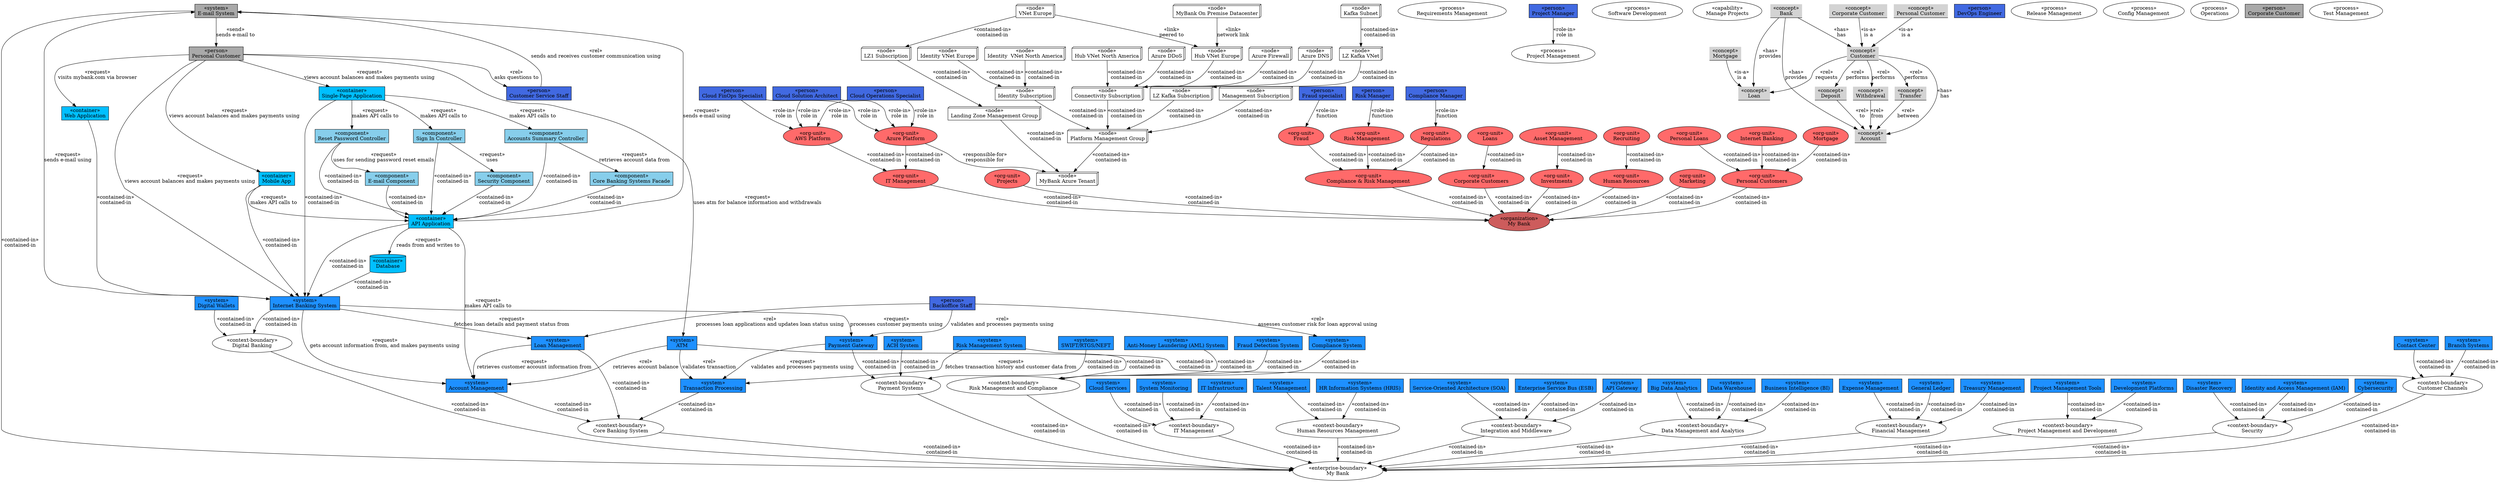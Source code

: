 digraph elements {
  // graph [splines=ortho]
mybank_data_management__big_data_analytics_system [shape=box style=filled fillcolor=dodgerblue label = "«system»\nBig Data Analytics"]
mybank_security__disaster_recovery_system [shape=box style=filled fillcolor=dodgerblue label = "«system»\nDisaster Recovery"]
mybank_it_management_azure__plz_kafka_subscription [shape=box3d  label = "«node»\nLZ Kafka Subscription"]
mybank__email_system [shape=box style=filled fillcolor=darkgrey label = "«system»\nE-mail System"]
mybank_digital_banking__database [shape=cylinder style=filled fillcolor=deepskyblue1 label = "«container»\nDatabase"]
mybank_financial_management__expense_management_system [shape=box style=filled fillcolor=dodgerblue label = "«system»\nExpense Management"]
mybank_customer_channels__branch_systems [shape=box style=filled fillcolor=dodgerblue label = "«system»\nBranch Systems"]
mybank_compliance__fraud_detection_system [shape=box style=filled fillcolor=dodgerblue label = "«system»\nFraud Detection System"]
mybank_organization_personal_customers__mortgage_org [ style=filled fillcolor=indianred1 label = "«org-unit»\nMortgage"]
mybank_project_management__dev_platforms [shape=box style=filled fillcolor=dodgerblue label = "«system»\nDevelopment Platforms"]
mybank_project_management__requirements_management [  label = "«process»\nRequirements Management"]
mybank_it_management__aws_unit [ style=filled fillcolor=indianred1 label = "«org-unit»\nAWS Platform"]
mybank_it_management_azure__connectivity_subscription [shape=box3d  label = "«node»\nConnectivity Subscription"]
mybank_digital_banking__digital_wallets_system [shape=box style=filled fillcolor=dodgerblue label = "«system»\nDigital Wallets"]
mybank_digital_banking__context_boundary [  label = "«context-boundary»\nDigital Banking"]
mybank_customer_channels__customer_service_staff [shape=box style=filled fillcolor=royalblue label = "«person»\nCustomer Service Staff"]
mybank_security__identity_access_management_system [shape=box style=filled fillcolor=dodgerblue label = "«system»\nIdentity and Access Management (IAM)"]
mybank_it_management_azure__alz1_vnet_europe [shape=box3d  label = "«node»\nVNet Europe"]
mybank__mybank_plc [  label = "«enterprise-boundary»\nMy Bank"]
mybank_compliance__risk_management_system [shape=box style=filled fillcolor=dodgerblue label = "«system»\nRisk Management System"]
mybank_project_management__projects_org [ style=filled fillcolor=indianred1 label = "«org-unit»\nProjects"]
mybank_organization_hr__recruiting [ style=filled fillcolor=indianred1 label = "«org-unit»\nRecruiting"]
mybank_compliance__compliance_org [ style=filled fillcolor=indianred1 label = "«org-unit»\nCompliance & Risk Management"]
mybank_digital_banking__reset_password_controller [shape=box style=filled fillcolor=skyblue label = "«component»\nReset Password Controller"]
mybank_project_management__project_management [  label = "«process»\nProject Management"]
mybank_integration_middleware__soa [shape=box style=filled fillcolor=dodgerblue label = "«system»\nService-Oriented Architecture (SOA)"]
mybank_it_management__cloud_finops_specialist [shape=box style=filled fillcolor=royalblue label = "«person»\nCloud FinOps Specialist"]
mybank_core_banking__context_boundary [  label = "«context-boundary»\nCore Banking System"]
mybank_payment__context_boundary [  label = "«context-boundary»\nPayment Systems"]
mybank_project_management__software_development [  label = "«process»\nSoftware Development"]
mybank_infrastructure_management__cloud_services_system [shape=box style=filled fillcolor=dodgerblue label = "«system»\nCloud Services"]
mybank_it_management_azure__management_subscription [shape=box3d  label = "«node»\nManagement Subscription"]
mybank_organization__corporate_customers [ style=filled fillcolor=indianred1 label = "«org-unit»\nCorporate Customers"]
mybank_compliance__risk_manager [shape=box style=filled fillcolor=royalblue label = "«person»\nRisk Manager"]
mybank_organization_personal_customers__personal_loans_org [ style=filled fillcolor=indianred1 label = "«org-unit»\nPersonal Loans"]
mybank_compliance__context_boundary [  label = "«context-boundary»\nRisk Management and Compliance"]
mybank_human_resources__hris [shape=box style=filled fillcolor=dodgerblue label = "«system»\nHR Information Systems (HRIS)"]
mybank_project_management__manage_projects [  label = "«capability»\nManage Projects"]
mybank_compliance__risk_management [ style=filled fillcolor=indianred1 label = "«org-unit»\nRisk Management"]
mybank_organization__my_bank_organization [ style=filled fillcolor=indianred label = "«organization»\nMy Bank"]
mybank_it_management__context_boundary [  label = "«context-boundary»\nIT Management"]
mybank_it_management_azure__hub_vnet_europe [shape=box3d  label = "«node»\nHub VNet Europe"]
mybank_compliance__fraud [ style=filled fillcolor=indianred1 label = "«org-unit»\nFraud"]
mybank_infrastructure_management__system_monitoring_system [shape=box style=filled fillcolor=dodgerblue label = "«system»\nSystem Monitoring"]
mybank_concepts__mortgage [shape=underline style=filled fillcolor=lightgrey label = "«concept»\nMortgage"]
mybank_organization_personal_customers__internet_banking [ style=filled fillcolor=indianred1 label = "«org-unit»\nInternet Banking"]
mybank_it_management_azure__landing_zone_management_group [shape=box3d  label = "«node»\nLanding Zone Management Group"]
mybank_human_resources__context_boundary [  label = "«context-boundary»\nHuman Resources Management"]
mybank_project_management__devops_engineer [shape=box style=filled fillcolor=royalblue label = "«person»\nDevOps Engineer"]
mybank_it_management__cloud_operations_specialist [shape=box style=filled fillcolor=royalblue label = "«person»\nCloud Operations Specialist"]
mybank_compliance__fraud_specialist [shape=box style=filled fillcolor=royalblue label = "«person»\nFraud specialist"]
mybank_project_management__release_management [  label = "«process»\nRelease Management"]
mybank_digital_banking__sign_in_controller [shape=box style=filled fillcolor=skyblue label = "«component»\nSign In Controller"]
mybank_compliance__compliance_system [shape=box style=filled fillcolor=dodgerblue label = "«system»\nCompliance System"]
mybank_compliance__compliance_manager [shape=box style=filled fillcolor=royalblue label = "«person»\nCompliance Manager"]
mybank_it_management_azure__identity_vnet_north_america [shape=box3d  label = "«node»\nIdentity  VNet North America"]
mybank_data_management__data_warehouse_system [shape=box style=filled fillcolor=dodgerblue label = "«system»\nData Warehouse"]
mybank_concepts__transfer [shape=underline style=filled fillcolor=lightgrey label = "«concept»\nTransfer"]
mybank_concepts__personal_customer [shape=underline style=filled fillcolor=lightgrey label = "«concept»\nPersonal Customer"]
mybank_integration_middleware__esb [shape=box style=filled fillcolor=dodgerblue label = "«system»\nEnterprise Service Bus (ESB)"]
mybank_it_management_azure__mybank_tenant [shape=box3d  label = "«node»\nMyBank Azure Tenant"]
mybank_project_management__config_management [  label = "«process»\nConfig Management"]
mybank_digital_banking__single_page_app [shape=box style=filled fillcolor=deepskyblue1 label = "«container»\nSingle-Page Application"]
mybank_project_management__operations [  label = "«process»\nOperations"]
mybank_digital_banking__web_app [shape=box style=filled fillcolor=deepskyblue1 label = "«container»\nWeb Application"]
mybank_concepts__account [shape=underline style=filled fillcolor=lightgrey label = "«concept»\nAccount"]
mybank_digital_banking__api_application [shape=box style=filled fillcolor=deepskyblue1 label = "«container»\nAPI Application"]
mybank__integration_middleware_context [  label = "«context-boundary»\nIntegration and Middleware"]
mybank_concepts__bank [shape=underline style=filled fillcolor=lightgrey label = "«concept»\nBank"]
mybank_it_management__azure_unit [ style=filled fillcolor=indianred1 label = "«org-unit»\nAzure Platform"]
mybank_it_management__it_management_org [ style=filled fillcolor=indianred1 label = "«org-unit»\nIT Management"]
mybank_it_management_azure__ddos_protection [shape=box3d  label = "«node»\nAzure DDoS"]
mybank_investments__investments_org [ style=filled fillcolor=indianred1 label = "«org-unit»\nInvestments"]
mybank_organization__human_resources [ style=filled fillcolor=indianred1 label = "«org-unit»\nHuman Resources"]
mybank_it_management__cloud_solution_architect [shape=box style=filled fillcolor=royalblue label = "«person»\nCloud Solution Architect"]
mybank__personal_customer [shape=box style=filled fillcolor=darkgrey label = "«person»\nPersonal Customer"]
mybank_data_management__context_boundary [  label = "«context-boundary»\nData Management and Analytics"]
mybank_it_management_azure__identity_vnet_europe [shape=box3d  label = "«node»\nIdentity VNet Europe"]
mybank_digital_banking__security_component [shape=box style=filled fillcolor=skyblue label = "«component»\nSecurity Component"]
mybank_digital_banking__accounts_summary_controller [shape=box style=filled fillcolor=skyblue label = "«component»\nAccounts Summary Controller"]
mybank_project_management__project_manager [shape=box style=filled fillcolor=royalblue label = "«person»\nProject Manager"]
mybank_payment__payment_gateway_system [shape=box style=filled fillcolor=dodgerblue label = "«system»\nPayment Gateway"]
mybank_it_management_azure__platform_management_group [shape=box3d  label = "«node»\nPlatform Management Group"]
mybank_it_management_onprem__data_center_europe [shape=box3d  label = "«node»\nMyBank On Premise Datacenter"]
mybank_organization__marketing [ style=filled fillcolor=indianred1 label = "«org-unit»\nMarketing"]
mybank_concepts__customer [shape=underline style=filled fillcolor=lightgrey label = "«concept»\nCustomer"]
mybank_integration_middleware__api_gateway [shape=box style=filled fillcolor=dodgerblue label = "«system»\nAPI Gateway"]
mybank_infrastructure_management__it_infrastructure_system [shape=box style=filled fillcolor=dodgerblue label = "«system»\nIT Infrastructure"]
mybank_project_management__project_management_tools [shape=box style=filled fillcolor=dodgerblue label = "«system»\nProject Management Tools"]
mybank_financial_management__context_boundary [  label = "«context-boundary»\nFinancial Management"]
mybank_concepts__deposit [shape=underline style=filled fillcolor=lightgrey label = "«concept»\nDeposit"]
mybank_core_banking__loan_management_system [shape=box style=filled fillcolor=dodgerblue label = "«system»\nLoan Management"]
mybank_it_management_azure__plz_kafka_subnet [shape=box3d  label = "«node»\nKafka Subnet"]
mybank_payment__ach_system [shape=box style=filled fillcolor=dodgerblue label = "«system»\nACH System"]
mybank_it_management_azure__identity_subscription [shape=box3d  label = "«node»\nIdentity Subscription"]
mybank_concepts__corporate_customer [shape=underline style=filled fillcolor=lightgrey label = "«concept»\nCorporate Customer"]
mybank_concepts__withdrawal [shape=underline style=filled fillcolor=lightgrey label = "«concept»\nWithdrawal"]
mybank_financial_management__general_ledger_system [shape=box style=filled fillcolor=dodgerblue label = "«system»\nGeneral Ledger"]
mybank_it_management_azure__plz_kafka_vnet [shape=box3d  label = "«node»\nLZ Kafka VNet"]
mybank_compliance__aml_system [shape=box style=filled fillcolor=dodgerblue label = "«system»\nAnti-Money Laundering (AML) System"]
mybank_project_management__context_boundary [  label = "«context-boundary»\nProject Management and Development"]
mybank_digital_banking__core_banking_systems_facade [shape=box style=filled fillcolor=skyblue label = "«component»\nCore Banking Systems Facade"]
mybank_it_management_azure__firewall [shape=box3d  label = "«node»\nAzure Firewall"]
mybank_data_management__business_intelligence_system [shape=box style=filled fillcolor=dodgerblue label = "«system»\nBusiness Intelligence (BI)"]
mybank_it_management_azure__dns [shape=box3d  label = "«node»\nAzure DNS"]
mybank_digital_banking__email_component [shape=box style=filled fillcolor=skyblue label = "«component»\nE-mail Component"]
mybank_it_management_azure__alz1_subscription [shape=box3d  label = "«node»\nLZ1 Subscription"]
mybank_it_management_azure__hub_vnet_north_america [shape=box3d  label = "«node»\nHub VNet North America"]
mybank_security__context_boundary [  label = "«context-boundary»\nSecurity"]
mybank_customer_channels__atm [shape=box style=filled fillcolor=dodgerblue label = "«system»\nATM"]
mybank_customer_channels__contact_center_system [shape=box style=filled fillcolor=dodgerblue label = "«system»\nContact Center"]
mybank_security__cybersecurity_system [shape=box style=filled fillcolor=dodgerblue label = "«system»\nCybersecurity"]
mybank__corporate_customer [shape=box style=filled fillcolor=darkgrey label = "«person»\nCorporate Customer"]
mybank_payment__swift_rtgs_neft_system [shape=box style=filled fillcolor=dodgerblue label = "«system»\nSWIFT/RTGS/NEFT"]
mybank_digital_banking__mobile_app [shape=box style=filled fillcolor=deepskyblue1 label = "«container»\nMobile App"]
mybank_organization__personal_customers [ style=filled fillcolor=indianred1 label = "«org-unit»\nPersonal Customers"]
mybank_concepts__loan [shape=underline style=filled fillcolor=lightgrey label = "«concept»\nLoan"]
mybank_financial_management__treasury_management_system [shape=box style=filled fillcolor=dodgerblue label = "«system»\nTreasury Management"]
mybank_core_banking__backoffice_staff [shape=box style=filled fillcolor=royalblue label = "«person»\nBackoffice Staff"]
mybank_core_banking__account_management_system [shape=box style=filled fillcolor=dodgerblue label = "«system»\nAccount Management"]
mybank_core_banking__transaction_processing_system [shape=box style=filled fillcolor=dodgerblue label = "«system»\nTransaction Processing"]
mybank_investments__asset_management_org [ style=filled fillcolor=indianred1 label = "«org-unit»\nAsset Management"]
mybank_digital_banking__internet_banking_system [shape=box style=filled fillcolor=dodgerblue label = "«system»\nInternet Banking System"]
mybank_human_resources__talent_management_system [shape=box style=filled fillcolor=dodgerblue label = "«system»\nTalent Management"]
mybank_project_management__test_management [  label = "«process»\nTest Management"]
mybank_organization_corporate_customers__loans_org [ style=filled fillcolor=indianred1 label = "«org-unit»\nLoans"]
mybank_customer_channels__context_boundary [  label = "«context-boundary»\nCustomer Channels"]
mybank_compliance__regulations [ style=filled fillcolor=indianred1 label = "«org-unit»\nRegulations"]
 
mybank_data_management__context_boundary -> mybank__mybank_plc [label = "«contained-in»\ncontained-in"]
mybank_data_management__big_data_analytics_system -> mybank_data_management__context_boundary [label = "«contained-in»\ncontained-in"]
mybank_it_management_azure__plz_kafka_subscription -> mybank_it_management_azure__platform_management_group [label = "«contained-in»\ncontained-in"]
mybank_organization_hr__recruiting -> mybank_organization__human_resources [label = "«contained-in»\ncontained-in"]
mybank_digital_banking__mobile_app -> mybank_digital_banking__internet_banking_system [label = "«contained-in»\ncontained-in"]
mybank_it_management_azure__alz1_vnet_europe -> mybank_it_management_azure__alz1_subscription [label = "«contained-in»\ncontained-in"]
mybank_compliance__compliance_manager -> mybank_compliance__regulations [label = "«role-in»\nfunction"]
mybank_digital_banking__api_application -> mybank_core_banking__account_management_system [label = "«request»\nmakes API calls to"]
mybank_digital_banking__web_app -> mybank_digital_banking__internet_banking_system [label = "«contained-in»\ncontained-in"]
mybank__personal_customer -> mybank_digital_banking__web_app [label = "«request»\nvisits mybank.com via browser"]
mybank_compliance__risk_management -> mybank_compliance__compliance_org [label = "«contained-in»\ncontained-in"]
mybank_organization_corporate_customers__loans_org -> mybank_organization__corporate_customers [label = "«contained-in»\ncontained-in"]
mybank_customer_channels__contact_center_system -> mybank_customer_channels__context_boundary [label = "«contained-in»\ncontained-in"]
mybank_payment__payment_gateway_system -> mybank_core_banking__transaction_processing_system [label = "«request»\nvalidates and processes payments using"]
mybank_it_management__cloud_operations_specialist -> mybank_it_management__aws_unit [label = "«role-in»\nrole in"]
mybank_concepts__customer -> mybank_concepts__transfer [label = "«rel»\nperforms"]
mybank_digital_banking__api_application -> mybank__email_system [label = "«request»\nsends e-mail using"]
mybank_compliance__risk_management_system -> mybank_compliance__context_boundary [label = "«contained-in»\ncontained-in"]
mybank__personal_customer -> mybank_digital_banking__mobile_app [label = "«request»\nviews account balances and makes payments using"]
mybank_it_management_azure__connectivity_subscription -> mybank_it_management_azure__platform_management_group [label = "«contained-in»\ncontained-in"]
mybank_it_management__azure_unit -> mybank_it_management__it_management_org [label = "«contained-in»\ncontained-in"]
mybank_digital_banking__context_boundary -> mybank__mybank_plc [label = "«contained-in»\ncontained-in"]
mybank_project_management__projects_org -> mybank_organization__my_bank_organization [label = "«contained-in»\ncontained-in"]
mybank_it_management__cloud_solution_architect -> mybank_it_management__azure_unit [label = "«role-in»\nrole in"]
mybank_payment__ach_system -> mybank_payment__context_boundary [label = "«contained-in»\ncontained-in"]
mybank_digital_banking__mobile_app -> mybank_digital_banking__api_application [label = "«request»\nmakes API calls to"]
mybank_financial_management__context_boundary -> mybank__mybank_plc [label = "«contained-in»\ncontained-in"]
mybank_project_management__context_boundary -> mybank__mybank_plc [label = "«contained-in»\ncontained-in"]
mybank_compliance__compliance_org -> mybank_organization__my_bank_organization [label = "«contained-in»\ncontained-in"]
mybank_financial_management__treasury_management_system -> mybank_financial_management__context_boundary [label = "«contained-in»\ncontained-in"]
mybank_financial_management__expense_management_system -> mybank_financial_management__context_boundary [label = "«contained-in»\ncontained-in"]
mybank_security__identity_access_management_system -> mybank_security__context_boundary [label = "«contained-in»\ncontained-in"]
mybank_infrastructure_management__it_infrastructure_system -> mybank_it_management__context_boundary [label = "«contained-in»\ncontained-in"]
mybank_project_management__dev_platforms -> mybank_project_management__context_boundary [label = "«contained-in»\ncontained-in"]
mybank_concepts__transfer -> mybank_concepts__account [label = "«rel»\nbetween"]
mybank_concepts__customer -> mybank_concepts__account [label = "«has»\nhas"]
mybank_it_management_azure__dns -> mybank_it_management_azure__connectivity_subscription [label = "«contained-in»\ncontained-in"]
mybank_it_management__cloud_solution_architect -> mybank_it_management__aws_unit [label = "«role-in»\nrole in"]
mybank_digital_banking__internet_banking_system -> mybank_core_banking__account_management_system [label = "«request»\ngets account information from, and makes payments using"]
mybank_integration_middleware__soa -> mybank__integration_middleware_context [label = "«contained-in»\ncontained-in"]
mybank_organization_personal_customers__mortgage_org -> mybank_organization__personal_customers [label = "«contained-in»\ncontained-in"]
mybank_payment__swift_rtgs_neft_system -> mybank_payment__context_boundary [label = "«contained-in»\ncontained-in"]
mybank_organization__personal_customers -> mybank_organization__my_bank_organization [label = "«contained-in»\ncontained-in"]
mybank_customer_channels__atm -> mybank_core_banking__account_management_system [label = "«rel»\nretrieves account balance"]
mybank_digital_banking__database -> mybank_digital_banking__internet_banking_system [label = "«contained-in»\ncontained-in"]
mybank_it_management__it_management_org -> mybank_organization__my_bank_organization [label = "«contained-in»\ncontained-in"]
mybank_concepts__customer -> mybank_concepts__deposit [label = "«rel»\nperforms"]
mybank_customer_channels__atm -> mybank_customer_channels__context_boundary [label = "«contained-in»\ncontained-in"]
mybank_digital_banking__accounts_summary_controller -> mybank_digital_banking__core_banking_systems_facade [label = "«request»\nretrieves account data from"]
mybank_digital_banking__reset_password_controller -> mybank_digital_banking__email_component [label = "«request»\nuses for sending password reset emails"]
mybank_customer_channels__context_boundary -> mybank__mybank_plc [label = "«contained-in»\ncontained-in"]
mybank__integration_middleware_context -> mybank__mybank_plc [label = "«contained-in»\ncontained-in"]
mybank_it_management__azure_unit -> mybank_it_management_azure__mybank_tenant [label = "«responsible-for»\nresponsible for"]
mybank_integration_middleware__api_gateway -> mybank__integration_middleware_context [label = "«contained-in»\ncontained-in"]
mybank_core_banking__transaction_processing_system -> mybank_core_banking__context_boundary [label = "«contained-in»\ncontained-in"]
mybank_core_banking__backoffice_staff -> mybank_compliance__compliance_system [label = "«rel»\nassesses customer risk for loan approval using"]
mybank_digital_banking__internet_banking_system -> mybank_digital_banking__context_boundary [label = "«contained-in»\ncontained-in"]
mybank_digital_banking__digital_wallets_system -> mybank_digital_banking__context_boundary [label = "«contained-in»\ncontained-in"]
mybank_investments__asset_management_org -> mybank_investments__investments_org [label = "«contained-in»\ncontained-in"]
mybank_digital_banking__reset_password_controller -> mybank_digital_banking__api_application [label = "«contained-in»\ncontained-in"]
mybank_digital_banking__internet_banking_system -> mybank_core_banking__loan_management_system [label = "«request»\nfetches loan details and payment status from"]
mybank_digital_banking__accounts_summary_controller -> mybank_digital_banking__api_application [label = "«contained-in»\ncontained-in"]
mybank_core_banking__loan_management_system -> mybank_core_banking__account_management_system [label = "«request»\nretrieves customer account information from"]
mybank_it_management_azure__firewall -> mybank_it_management_azure__connectivity_subscription [label = "«contained-in»\ncontained-in"]
mybank_it_management_azure__plz_kafka_subnet -> mybank_it_management_azure__plz_kafka_vnet [label = "«contained-in»\ncontained-in"]
mybank_core_banking__backoffice_staff -> mybank_payment__payment_gateway_system [label = "«rel»\nvalidates and processes payments using"]
mybank_it_management_azure__landing_zone_management_group -> mybank_it_management_azure__mybank_tenant [label = "«contained-in»\ncontained-in"]
mybank_it_management__cloud_operations_specialist -> mybank_it_management__azure_unit [label = "«role-in»\nrole in"]
mybank_it_management__context_boundary -> mybank__mybank_plc [label = "«contained-in»\ncontained-in"]
mybank_payment__payment_gateway_system -> mybank_payment__context_boundary [label = "«contained-in»\ncontained-in"]
mybank_it_management_azure__identity_vnet_north_america -> mybank_it_management_azure__identity_subscription [label = "«contained-in»\ncontained-in"]
mybank_core_banking__loan_management_system -> mybank_core_banking__context_boundary [label = "«contained-in»\ncontained-in"]
mybank_investments__investments_org -> mybank_organization__my_bank_organization [label = "«contained-in»\ncontained-in"]
mybank_project_management__project_manager -> mybank_project_management__project_management [label = "«role-in»\nrole in"]
mybank_it_management_azure__alz1_vnet_europe -> mybank_it_management_azure__hub_vnet_europe [label = "«link»\npeered to"]
mybank_organization__corporate_customers -> mybank_organization__my_bank_organization [label = "«contained-in»\ncontained-in"]
mybank_compliance__context_boundary -> mybank__mybank_plc [label = "«contained-in»\ncontained-in"]
mybank__email_system -> mybank__personal_customer [label = "«send»\nsends e-mail to"]
mybank_digital_banking__sign_in_controller -> mybank_digital_banking__api_application [label = "«contained-in»\ncontained-in"]
mybank_it_management_azure__hub_vnet_north_america -> mybank_it_management_azure__connectivity_subscription [label = "«contained-in»\ncontained-in"]
mybank_customer_channels__atm -> mybank_core_banking__transaction_processing_system [label = "«rel»\nvalidates transaction"]
mybank_infrastructure_management__cloud_services_system -> mybank_it_management__context_boundary [label = "«contained-in»\ncontained-in"]
mybank_it_management_azure__identity_subscription -> mybank_it_management_azure__platform_management_group [label = "«contained-in»\ncontained-in"]
mybank_customer_channels__customer_service_staff -> mybank__email_system [label = "«rel»\nsends and receives customer communication using"]
mybank_digital_banking__sign_in_controller -> mybank_digital_banking__security_component [label = "«request»\nuses"]
mybank_digital_banking__api_application -> mybank_digital_banking__internet_banking_system [label = "«contained-in»\ncontained-in"]
mybank_core_banking__account_management_system -> mybank_core_banking__context_boundary [label = "«contained-in»\ncontained-in"]
mybank_digital_banking__core_banking_systems_facade -> mybank_digital_banking__api_application [label = "«contained-in»\ncontained-in"]
mybank__personal_customer -> mybank_customer_channels__customer_service_staff [label = "«rel»\nasks questions to"]
mybank_it_management__aws_unit -> mybank_it_management__it_management_org [label = "«contained-in»\ncontained-in"]
mybank_it_management_azure__alz1_subscription -> mybank_it_management_azure__landing_zone_management_group [label = "«contained-in»\ncontained-in"]
mybank_concepts__corporate_customer -> mybank_concepts__customer [label = "«is-a»\nis a"]
mybank_organization_personal_customers__internet_banking -> mybank_organization__personal_customers [label = "«contained-in»\ncontained-in"]
mybank_customer_channels__branch_systems -> mybank_customer_channels__context_boundary [label = "«contained-in»\ncontained-in"]
mybank__email_system -> mybank__mybank_plc [label = "«contained-in»\ncontained-in"]
mybank_digital_banking__api_application -> mybank_digital_banking__database [label = "«request»\nreads from and writes to"]
mybank_digital_banking__single_page_app -> mybank_digital_banking__sign_in_controller [label = "«request»\nmakes API calls to"]
mybank__personal_customer -> mybank_digital_banking__single_page_app [label = "«request»\nviews account balances and makes payments using"]
mybank_financial_management__general_ledger_system -> mybank_financial_management__context_boundary [label = "«contained-in»\ncontained-in"]
mybank_concepts__personal_customer -> mybank_concepts__customer [label = "«is-a»\nis a"]
mybank__personal_customer -> mybank_digital_banking__internet_banking_system [label = "«request»\nviews account balances and makes payments using"]
mybank_security__context_boundary -> mybank__mybank_plc [label = "«contained-in»\ncontained-in"]
mybank_digital_banking__security_component -> mybank_digital_banking__api_application [label = "«contained-in»\ncontained-in"]
mybank_it_management_azure__identity_vnet_europe -> mybank_it_management_azure__identity_subscription [label = "«contained-in»\ncontained-in"]
mybank_digital_banking__internet_banking_system -> mybank__email_system [label = "«request»\nsends e-mail using"]
mybank_it_management_azure__ddos_protection -> mybank_it_management_azure__connectivity_subscription [label = "«contained-in»\ncontained-in"]
mybank_concepts__mortgage -> mybank_concepts__loan [label = "«is-a»\nis a"]
mybank_integration_middleware__esb -> mybank__integration_middleware_context [label = "«contained-in»\ncontained-in"]
mybank_compliance__risk_manager -> mybank_compliance__risk_management [label = "«role-in»\nfunction"]
mybank__personal_customer -> mybank_customer_channels__atm [label = "«request»\nuses atm for balance information and withdrawals"]
mybank_concepts__withdrawal -> mybank_concepts__account [label = "«rel»\nfrom"]
mybank_human_resources__hris -> mybank_human_resources__context_boundary [label = "«contained-in»\ncontained-in"]
mybank_it_management__cloud_finops_specialist -> mybank_it_management__aws_unit [label = "«role-in»\nrole in"]
mybank_compliance__fraud -> mybank_compliance__compliance_org [label = "«contained-in»\ncontained-in"]
mybank_organization_personal_customers__personal_loans_org -> mybank_organization__personal_customers [label = "«contained-in»\ncontained-in"]
mybank_it_management_azure__platform_management_group -> mybank_it_management_azure__mybank_tenant [label = "«contained-in»\ncontained-in"]
mybank_compliance__fraud_detection_system -> mybank_compliance__context_boundary [label = "«contained-in»\ncontained-in"]
mybank_concepts__deposit -> mybank_concepts__account [label = "«rel»\nto"]
mybank_security__cybersecurity_system -> mybank_security__context_boundary [label = "«contained-in»\ncontained-in"]
mybank_compliance__fraud_specialist -> mybank_compliance__fraud [label = "«role-in»\nfunction"]
mybank_concepts__bank -> mybank_concepts__customer [label = "«has»\nhas"]
mybank_concepts__customer -> mybank_concepts__withdrawal [label = "«rel»\nperforms"]
mybank_payment__context_boundary -> mybank__mybank_plc [label = "«contained-in»\ncontained-in"]
mybank_it_management__cloud_finops_specialist -> mybank_it_management__azure_unit [label = "«role-in»\nrole in"]
mybank_concepts__bank -> mybank_concepts__account [label = "«has»\nprovides"]
mybank_organization__human_resources -> mybank_organization__my_bank_organization [label = "«contained-in»\ncontained-in"]
mybank_core_banking__context_boundary -> mybank__mybank_plc [label = "«contained-in»\ncontained-in"]
mybank_concepts__customer -> mybank_concepts__loan [label = "«rel»\nrequests"]
mybank_digital_banking__internet_banking_system -> mybank_payment__payment_gateway_system [label = "«request»\nprocesses customer payments using"]
mybank_infrastructure_management__system_monitoring_system -> mybank_it_management__context_boundary [label = "«contained-in»\ncontained-in"]
mybank_digital_banking__single_page_app -> mybank_digital_banking__accounts_summary_controller [label = "«request»\nmakes API calls to"]
mybank_digital_banking__email_component -> mybank_digital_banking__api_application [label = "«contained-in»\ncontained-in"]
mybank_human_resources__context_boundary -> mybank__mybank_plc [label = "«contained-in»\ncontained-in"]
mybank_data_management__business_intelligence_system -> mybank_data_management__context_boundary [label = "«contained-in»\ncontained-in"]
mybank_core_banking__backoffice_staff -> mybank_core_banking__loan_management_system [label = "«rel»\nprocesses loan applications and updates loan status using"]
mybank_it_management_azure__plz_kafka_vnet -> mybank_it_management_azure__plz_kafka_subscription [label = "«contained-in»\ncontained-in"]
mybank_it_management_azure__management_subscription -> mybank_it_management_azure__platform_management_group [label = "«contained-in»\ncontained-in"]
mybank_compliance__risk_management_system -> mybank_core_banking__transaction_processing_system [label = "«request»\nfetches transaction history and customer data from"]
mybank_compliance__aml_system -> mybank_compliance__context_boundary [label = "«contained-in»\ncontained-in"]
mybank_digital_banking__single_page_app -> mybank_digital_banking__reset_password_controller [label = "«request»\nmakes API calls to"]
mybank_concepts__bank -> mybank_concepts__loan [label = "«has»\nprovides"]
mybank_human_resources__talent_management_system -> mybank_human_resources__context_boundary [label = "«contained-in»\ncontained-in"]
mybank_security__disaster_recovery_system -> mybank_security__context_boundary [label = "«contained-in»\ncontained-in"]
mybank_data_management__data_warehouse_system -> mybank_data_management__context_boundary [label = "«contained-in»\ncontained-in"]
mybank_digital_banking__single_page_app -> mybank_digital_banking__internet_banking_system [label = "«contained-in»\ncontained-in"]
mybank_compliance__compliance_system -> mybank_compliance__context_boundary [label = "«contained-in»\ncontained-in"]
mybank_organization__marketing -> mybank_organization__my_bank_organization [label = "«contained-in»\ncontained-in"]
mybank_it_management_azure__hub_vnet_europe -> mybank_it_management_azure__connectivity_subscription [label = "«contained-in»\ncontained-in"]
mybank_project_management__project_management_tools -> mybank_project_management__context_boundary [label = "«contained-in»\ncontained-in"]
mybank_compliance__regulations -> mybank_compliance__compliance_org [label = "«contained-in»\ncontained-in"]
mybank_it_management_onprem__data_center_europe -> mybank_it_management_azure__hub_vnet_europe [label = "«link»\nnetwork link"]
 
}
